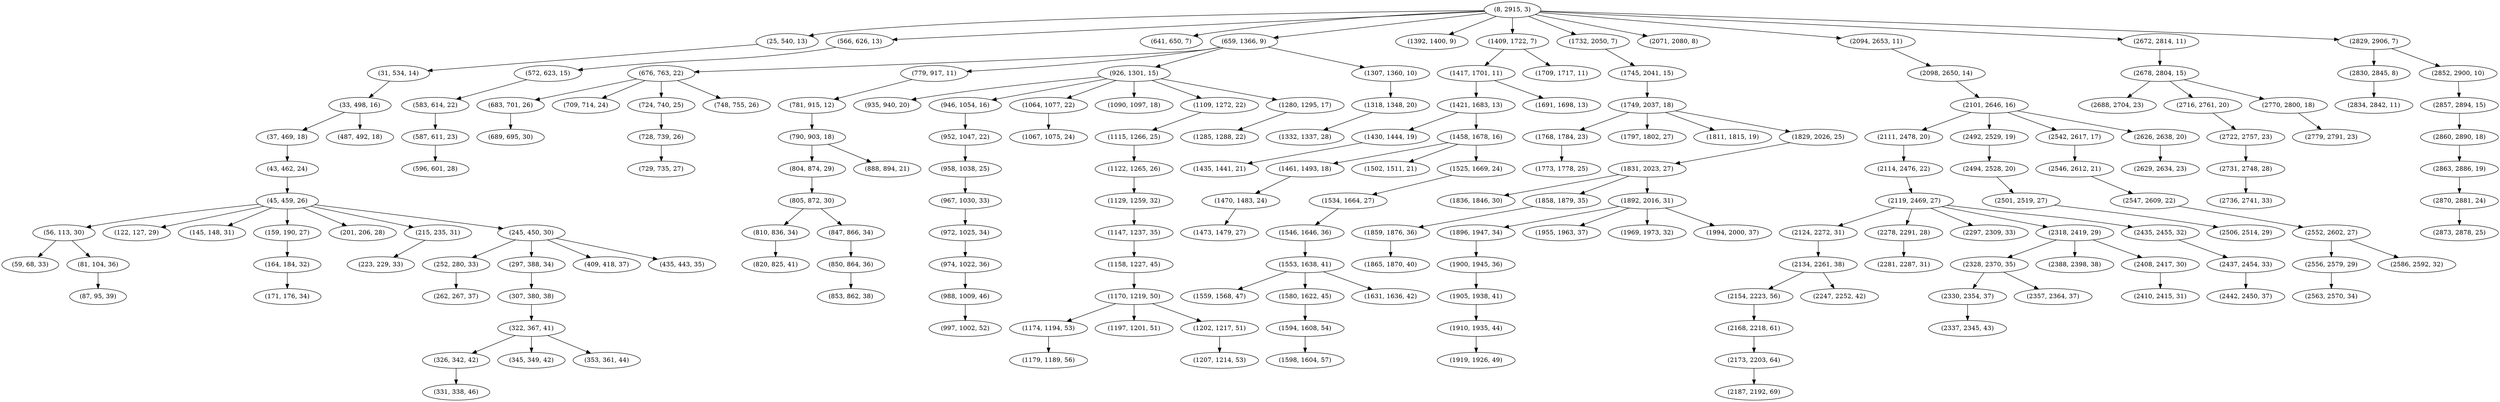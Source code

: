 digraph tree {
    "(8, 2915, 3)";
    "(25, 540, 13)";
    "(31, 534, 14)";
    "(33, 498, 16)";
    "(37, 469, 18)";
    "(43, 462, 24)";
    "(45, 459, 26)";
    "(56, 113, 30)";
    "(59, 68, 33)";
    "(81, 104, 36)";
    "(87, 95, 39)";
    "(122, 127, 29)";
    "(145, 148, 31)";
    "(159, 190, 27)";
    "(164, 184, 32)";
    "(171, 176, 34)";
    "(201, 206, 28)";
    "(215, 235, 31)";
    "(223, 229, 33)";
    "(245, 450, 30)";
    "(252, 280, 33)";
    "(262, 267, 37)";
    "(297, 388, 34)";
    "(307, 380, 38)";
    "(322, 367, 41)";
    "(326, 342, 42)";
    "(331, 338, 46)";
    "(345, 349, 42)";
    "(353, 361, 44)";
    "(409, 418, 37)";
    "(435, 443, 35)";
    "(487, 492, 18)";
    "(566, 626, 13)";
    "(572, 623, 15)";
    "(583, 614, 22)";
    "(587, 611, 23)";
    "(596, 601, 28)";
    "(641, 650, 7)";
    "(659, 1366, 9)";
    "(676, 763, 22)";
    "(683, 701, 26)";
    "(689, 695, 30)";
    "(709, 714, 24)";
    "(724, 740, 25)";
    "(728, 739, 26)";
    "(729, 735, 27)";
    "(748, 755, 26)";
    "(779, 917, 11)";
    "(781, 915, 12)";
    "(790, 903, 18)";
    "(804, 874, 29)";
    "(805, 872, 30)";
    "(810, 836, 34)";
    "(820, 825, 41)";
    "(847, 866, 34)";
    "(850, 864, 36)";
    "(853, 862, 38)";
    "(888, 894, 21)";
    "(926, 1301, 15)";
    "(935, 940, 20)";
    "(946, 1054, 16)";
    "(952, 1047, 22)";
    "(958, 1038, 25)";
    "(967, 1030, 33)";
    "(972, 1025, 34)";
    "(974, 1022, 36)";
    "(988, 1009, 46)";
    "(997, 1002, 52)";
    "(1064, 1077, 22)";
    "(1067, 1075, 24)";
    "(1090, 1097, 18)";
    "(1109, 1272, 22)";
    "(1115, 1266, 25)";
    "(1122, 1265, 26)";
    "(1129, 1259, 32)";
    "(1147, 1237, 35)";
    "(1158, 1227, 45)";
    "(1170, 1219, 50)";
    "(1174, 1194, 53)";
    "(1179, 1189, 56)";
    "(1197, 1201, 51)";
    "(1202, 1217, 51)";
    "(1207, 1214, 53)";
    "(1280, 1295, 17)";
    "(1285, 1288, 22)";
    "(1307, 1360, 10)";
    "(1318, 1348, 20)";
    "(1332, 1337, 28)";
    "(1392, 1400, 9)";
    "(1409, 1722, 7)";
    "(1417, 1701, 11)";
    "(1421, 1683, 13)";
    "(1430, 1444, 19)";
    "(1435, 1441, 21)";
    "(1458, 1678, 16)";
    "(1461, 1493, 18)";
    "(1470, 1483, 24)";
    "(1473, 1479, 27)";
    "(1502, 1511, 21)";
    "(1525, 1669, 24)";
    "(1534, 1664, 27)";
    "(1546, 1646, 36)";
    "(1553, 1638, 41)";
    "(1559, 1568, 47)";
    "(1580, 1622, 45)";
    "(1594, 1608, 54)";
    "(1598, 1604, 57)";
    "(1631, 1636, 42)";
    "(1691, 1698, 13)";
    "(1709, 1717, 11)";
    "(1732, 2050, 7)";
    "(1745, 2041, 15)";
    "(1749, 2037, 18)";
    "(1768, 1784, 23)";
    "(1773, 1778, 25)";
    "(1797, 1802, 27)";
    "(1811, 1815, 19)";
    "(1829, 2026, 25)";
    "(1831, 2023, 27)";
    "(1836, 1846, 30)";
    "(1858, 1879, 35)";
    "(1859, 1876, 36)";
    "(1865, 1870, 40)";
    "(1892, 2016, 31)";
    "(1896, 1947, 34)";
    "(1900, 1945, 36)";
    "(1905, 1938, 41)";
    "(1910, 1935, 44)";
    "(1919, 1926, 49)";
    "(1955, 1963, 37)";
    "(1969, 1973, 32)";
    "(1994, 2000, 37)";
    "(2071, 2080, 8)";
    "(2094, 2653, 11)";
    "(2098, 2650, 14)";
    "(2101, 2646, 16)";
    "(2111, 2478, 20)";
    "(2114, 2476, 22)";
    "(2119, 2469, 27)";
    "(2124, 2272, 31)";
    "(2134, 2261, 38)";
    "(2154, 2223, 56)";
    "(2168, 2218, 61)";
    "(2173, 2203, 64)";
    "(2187, 2192, 69)";
    "(2247, 2252, 42)";
    "(2278, 2291, 28)";
    "(2281, 2287, 31)";
    "(2297, 2309, 33)";
    "(2318, 2419, 29)";
    "(2328, 2370, 35)";
    "(2330, 2354, 37)";
    "(2337, 2345, 43)";
    "(2357, 2364, 37)";
    "(2388, 2398, 38)";
    "(2408, 2417, 30)";
    "(2410, 2415, 31)";
    "(2435, 2455, 32)";
    "(2437, 2454, 33)";
    "(2442, 2450, 37)";
    "(2492, 2529, 19)";
    "(2494, 2528, 20)";
    "(2501, 2519, 27)";
    "(2506, 2514, 29)";
    "(2542, 2617, 17)";
    "(2546, 2612, 21)";
    "(2547, 2609, 22)";
    "(2552, 2602, 27)";
    "(2556, 2579, 29)";
    "(2563, 2570, 34)";
    "(2586, 2592, 32)";
    "(2626, 2638, 20)";
    "(2629, 2634, 23)";
    "(2672, 2814, 11)";
    "(2678, 2804, 15)";
    "(2688, 2704, 23)";
    "(2716, 2761, 20)";
    "(2722, 2757, 23)";
    "(2731, 2748, 28)";
    "(2736, 2741, 33)";
    "(2770, 2800, 18)";
    "(2779, 2791, 23)";
    "(2829, 2906, 7)";
    "(2830, 2845, 8)";
    "(2834, 2842, 11)";
    "(2852, 2900, 10)";
    "(2857, 2894, 15)";
    "(2860, 2890, 18)";
    "(2863, 2886, 19)";
    "(2870, 2881, 24)";
    "(2873, 2878, 25)";
    "(8, 2915, 3)" -> "(25, 540, 13)";
    "(8, 2915, 3)" -> "(566, 626, 13)";
    "(8, 2915, 3)" -> "(641, 650, 7)";
    "(8, 2915, 3)" -> "(659, 1366, 9)";
    "(8, 2915, 3)" -> "(1392, 1400, 9)";
    "(8, 2915, 3)" -> "(1409, 1722, 7)";
    "(8, 2915, 3)" -> "(1732, 2050, 7)";
    "(8, 2915, 3)" -> "(2071, 2080, 8)";
    "(8, 2915, 3)" -> "(2094, 2653, 11)";
    "(8, 2915, 3)" -> "(2672, 2814, 11)";
    "(8, 2915, 3)" -> "(2829, 2906, 7)";
    "(25, 540, 13)" -> "(31, 534, 14)";
    "(31, 534, 14)" -> "(33, 498, 16)";
    "(33, 498, 16)" -> "(37, 469, 18)";
    "(33, 498, 16)" -> "(487, 492, 18)";
    "(37, 469, 18)" -> "(43, 462, 24)";
    "(43, 462, 24)" -> "(45, 459, 26)";
    "(45, 459, 26)" -> "(56, 113, 30)";
    "(45, 459, 26)" -> "(122, 127, 29)";
    "(45, 459, 26)" -> "(145, 148, 31)";
    "(45, 459, 26)" -> "(159, 190, 27)";
    "(45, 459, 26)" -> "(201, 206, 28)";
    "(45, 459, 26)" -> "(215, 235, 31)";
    "(45, 459, 26)" -> "(245, 450, 30)";
    "(56, 113, 30)" -> "(59, 68, 33)";
    "(56, 113, 30)" -> "(81, 104, 36)";
    "(81, 104, 36)" -> "(87, 95, 39)";
    "(159, 190, 27)" -> "(164, 184, 32)";
    "(164, 184, 32)" -> "(171, 176, 34)";
    "(215, 235, 31)" -> "(223, 229, 33)";
    "(245, 450, 30)" -> "(252, 280, 33)";
    "(245, 450, 30)" -> "(297, 388, 34)";
    "(245, 450, 30)" -> "(409, 418, 37)";
    "(245, 450, 30)" -> "(435, 443, 35)";
    "(252, 280, 33)" -> "(262, 267, 37)";
    "(297, 388, 34)" -> "(307, 380, 38)";
    "(307, 380, 38)" -> "(322, 367, 41)";
    "(322, 367, 41)" -> "(326, 342, 42)";
    "(322, 367, 41)" -> "(345, 349, 42)";
    "(322, 367, 41)" -> "(353, 361, 44)";
    "(326, 342, 42)" -> "(331, 338, 46)";
    "(566, 626, 13)" -> "(572, 623, 15)";
    "(572, 623, 15)" -> "(583, 614, 22)";
    "(583, 614, 22)" -> "(587, 611, 23)";
    "(587, 611, 23)" -> "(596, 601, 28)";
    "(659, 1366, 9)" -> "(676, 763, 22)";
    "(659, 1366, 9)" -> "(779, 917, 11)";
    "(659, 1366, 9)" -> "(926, 1301, 15)";
    "(659, 1366, 9)" -> "(1307, 1360, 10)";
    "(676, 763, 22)" -> "(683, 701, 26)";
    "(676, 763, 22)" -> "(709, 714, 24)";
    "(676, 763, 22)" -> "(724, 740, 25)";
    "(676, 763, 22)" -> "(748, 755, 26)";
    "(683, 701, 26)" -> "(689, 695, 30)";
    "(724, 740, 25)" -> "(728, 739, 26)";
    "(728, 739, 26)" -> "(729, 735, 27)";
    "(779, 917, 11)" -> "(781, 915, 12)";
    "(781, 915, 12)" -> "(790, 903, 18)";
    "(790, 903, 18)" -> "(804, 874, 29)";
    "(790, 903, 18)" -> "(888, 894, 21)";
    "(804, 874, 29)" -> "(805, 872, 30)";
    "(805, 872, 30)" -> "(810, 836, 34)";
    "(805, 872, 30)" -> "(847, 866, 34)";
    "(810, 836, 34)" -> "(820, 825, 41)";
    "(847, 866, 34)" -> "(850, 864, 36)";
    "(850, 864, 36)" -> "(853, 862, 38)";
    "(926, 1301, 15)" -> "(935, 940, 20)";
    "(926, 1301, 15)" -> "(946, 1054, 16)";
    "(926, 1301, 15)" -> "(1064, 1077, 22)";
    "(926, 1301, 15)" -> "(1090, 1097, 18)";
    "(926, 1301, 15)" -> "(1109, 1272, 22)";
    "(926, 1301, 15)" -> "(1280, 1295, 17)";
    "(946, 1054, 16)" -> "(952, 1047, 22)";
    "(952, 1047, 22)" -> "(958, 1038, 25)";
    "(958, 1038, 25)" -> "(967, 1030, 33)";
    "(967, 1030, 33)" -> "(972, 1025, 34)";
    "(972, 1025, 34)" -> "(974, 1022, 36)";
    "(974, 1022, 36)" -> "(988, 1009, 46)";
    "(988, 1009, 46)" -> "(997, 1002, 52)";
    "(1064, 1077, 22)" -> "(1067, 1075, 24)";
    "(1109, 1272, 22)" -> "(1115, 1266, 25)";
    "(1115, 1266, 25)" -> "(1122, 1265, 26)";
    "(1122, 1265, 26)" -> "(1129, 1259, 32)";
    "(1129, 1259, 32)" -> "(1147, 1237, 35)";
    "(1147, 1237, 35)" -> "(1158, 1227, 45)";
    "(1158, 1227, 45)" -> "(1170, 1219, 50)";
    "(1170, 1219, 50)" -> "(1174, 1194, 53)";
    "(1170, 1219, 50)" -> "(1197, 1201, 51)";
    "(1170, 1219, 50)" -> "(1202, 1217, 51)";
    "(1174, 1194, 53)" -> "(1179, 1189, 56)";
    "(1202, 1217, 51)" -> "(1207, 1214, 53)";
    "(1280, 1295, 17)" -> "(1285, 1288, 22)";
    "(1307, 1360, 10)" -> "(1318, 1348, 20)";
    "(1318, 1348, 20)" -> "(1332, 1337, 28)";
    "(1409, 1722, 7)" -> "(1417, 1701, 11)";
    "(1409, 1722, 7)" -> "(1709, 1717, 11)";
    "(1417, 1701, 11)" -> "(1421, 1683, 13)";
    "(1417, 1701, 11)" -> "(1691, 1698, 13)";
    "(1421, 1683, 13)" -> "(1430, 1444, 19)";
    "(1421, 1683, 13)" -> "(1458, 1678, 16)";
    "(1430, 1444, 19)" -> "(1435, 1441, 21)";
    "(1458, 1678, 16)" -> "(1461, 1493, 18)";
    "(1458, 1678, 16)" -> "(1502, 1511, 21)";
    "(1458, 1678, 16)" -> "(1525, 1669, 24)";
    "(1461, 1493, 18)" -> "(1470, 1483, 24)";
    "(1470, 1483, 24)" -> "(1473, 1479, 27)";
    "(1525, 1669, 24)" -> "(1534, 1664, 27)";
    "(1534, 1664, 27)" -> "(1546, 1646, 36)";
    "(1546, 1646, 36)" -> "(1553, 1638, 41)";
    "(1553, 1638, 41)" -> "(1559, 1568, 47)";
    "(1553, 1638, 41)" -> "(1580, 1622, 45)";
    "(1553, 1638, 41)" -> "(1631, 1636, 42)";
    "(1580, 1622, 45)" -> "(1594, 1608, 54)";
    "(1594, 1608, 54)" -> "(1598, 1604, 57)";
    "(1732, 2050, 7)" -> "(1745, 2041, 15)";
    "(1745, 2041, 15)" -> "(1749, 2037, 18)";
    "(1749, 2037, 18)" -> "(1768, 1784, 23)";
    "(1749, 2037, 18)" -> "(1797, 1802, 27)";
    "(1749, 2037, 18)" -> "(1811, 1815, 19)";
    "(1749, 2037, 18)" -> "(1829, 2026, 25)";
    "(1768, 1784, 23)" -> "(1773, 1778, 25)";
    "(1829, 2026, 25)" -> "(1831, 2023, 27)";
    "(1831, 2023, 27)" -> "(1836, 1846, 30)";
    "(1831, 2023, 27)" -> "(1858, 1879, 35)";
    "(1831, 2023, 27)" -> "(1892, 2016, 31)";
    "(1858, 1879, 35)" -> "(1859, 1876, 36)";
    "(1859, 1876, 36)" -> "(1865, 1870, 40)";
    "(1892, 2016, 31)" -> "(1896, 1947, 34)";
    "(1892, 2016, 31)" -> "(1955, 1963, 37)";
    "(1892, 2016, 31)" -> "(1969, 1973, 32)";
    "(1892, 2016, 31)" -> "(1994, 2000, 37)";
    "(1896, 1947, 34)" -> "(1900, 1945, 36)";
    "(1900, 1945, 36)" -> "(1905, 1938, 41)";
    "(1905, 1938, 41)" -> "(1910, 1935, 44)";
    "(1910, 1935, 44)" -> "(1919, 1926, 49)";
    "(2094, 2653, 11)" -> "(2098, 2650, 14)";
    "(2098, 2650, 14)" -> "(2101, 2646, 16)";
    "(2101, 2646, 16)" -> "(2111, 2478, 20)";
    "(2101, 2646, 16)" -> "(2492, 2529, 19)";
    "(2101, 2646, 16)" -> "(2542, 2617, 17)";
    "(2101, 2646, 16)" -> "(2626, 2638, 20)";
    "(2111, 2478, 20)" -> "(2114, 2476, 22)";
    "(2114, 2476, 22)" -> "(2119, 2469, 27)";
    "(2119, 2469, 27)" -> "(2124, 2272, 31)";
    "(2119, 2469, 27)" -> "(2278, 2291, 28)";
    "(2119, 2469, 27)" -> "(2297, 2309, 33)";
    "(2119, 2469, 27)" -> "(2318, 2419, 29)";
    "(2119, 2469, 27)" -> "(2435, 2455, 32)";
    "(2124, 2272, 31)" -> "(2134, 2261, 38)";
    "(2134, 2261, 38)" -> "(2154, 2223, 56)";
    "(2134, 2261, 38)" -> "(2247, 2252, 42)";
    "(2154, 2223, 56)" -> "(2168, 2218, 61)";
    "(2168, 2218, 61)" -> "(2173, 2203, 64)";
    "(2173, 2203, 64)" -> "(2187, 2192, 69)";
    "(2278, 2291, 28)" -> "(2281, 2287, 31)";
    "(2318, 2419, 29)" -> "(2328, 2370, 35)";
    "(2318, 2419, 29)" -> "(2388, 2398, 38)";
    "(2318, 2419, 29)" -> "(2408, 2417, 30)";
    "(2328, 2370, 35)" -> "(2330, 2354, 37)";
    "(2328, 2370, 35)" -> "(2357, 2364, 37)";
    "(2330, 2354, 37)" -> "(2337, 2345, 43)";
    "(2408, 2417, 30)" -> "(2410, 2415, 31)";
    "(2435, 2455, 32)" -> "(2437, 2454, 33)";
    "(2437, 2454, 33)" -> "(2442, 2450, 37)";
    "(2492, 2529, 19)" -> "(2494, 2528, 20)";
    "(2494, 2528, 20)" -> "(2501, 2519, 27)";
    "(2501, 2519, 27)" -> "(2506, 2514, 29)";
    "(2542, 2617, 17)" -> "(2546, 2612, 21)";
    "(2546, 2612, 21)" -> "(2547, 2609, 22)";
    "(2547, 2609, 22)" -> "(2552, 2602, 27)";
    "(2552, 2602, 27)" -> "(2556, 2579, 29)";
    "(2552, 2602, 27)" -> "(2586, 2592, 32)";
    "(2556, 2579, 29)" -> "(2563, 2570, 34)";
    "(2626, 2638, 20)" -> "(2629, 2634, 23)";
    "(2672, 2814, 11)" -> "(2678, 2804, 15)";
    "(2678, 2804, 15)" -> "(2688, 2704, 23)";
    "(2678, 2804, 15)" -> "(2716, 2761, 20)";
    "(2678, 2804, 15)" -> "(2770, 2800, 18)";
    "(2716, 2761, 20)" -> "(2722, 2757, 23)";
    "(2722, 2757, 23)" -> "(2731, 2748, 28)";
    "(2731, 2748, 28)" -> "(2736, 2741, 33)";
    "(2770, 2800, 18)" -> "(2779, 2791, 23)";
    "(2829, 2906, 7)" -> "(2830, 2845, 8)";
    "(2829, 2906, 7)" -> "(2852, 2900, 10)";
    "(2830, 2845, 8)" -> "(2834, 2842, 11)";
    "(2852, 2900, 10)" -> "(2857, 2894, 15)";
    "(2857, 2894, 15)" -> "(2860, 2890, 18)";
    "(2860, 2890, 18)" -> "(2863, 2886, 19)";
    "(2863, 2886, 19)" -> "(2870, 2881, 24)";
    "(2870, 2881, 24)" -> "(2873, 2878, 25)";
}
